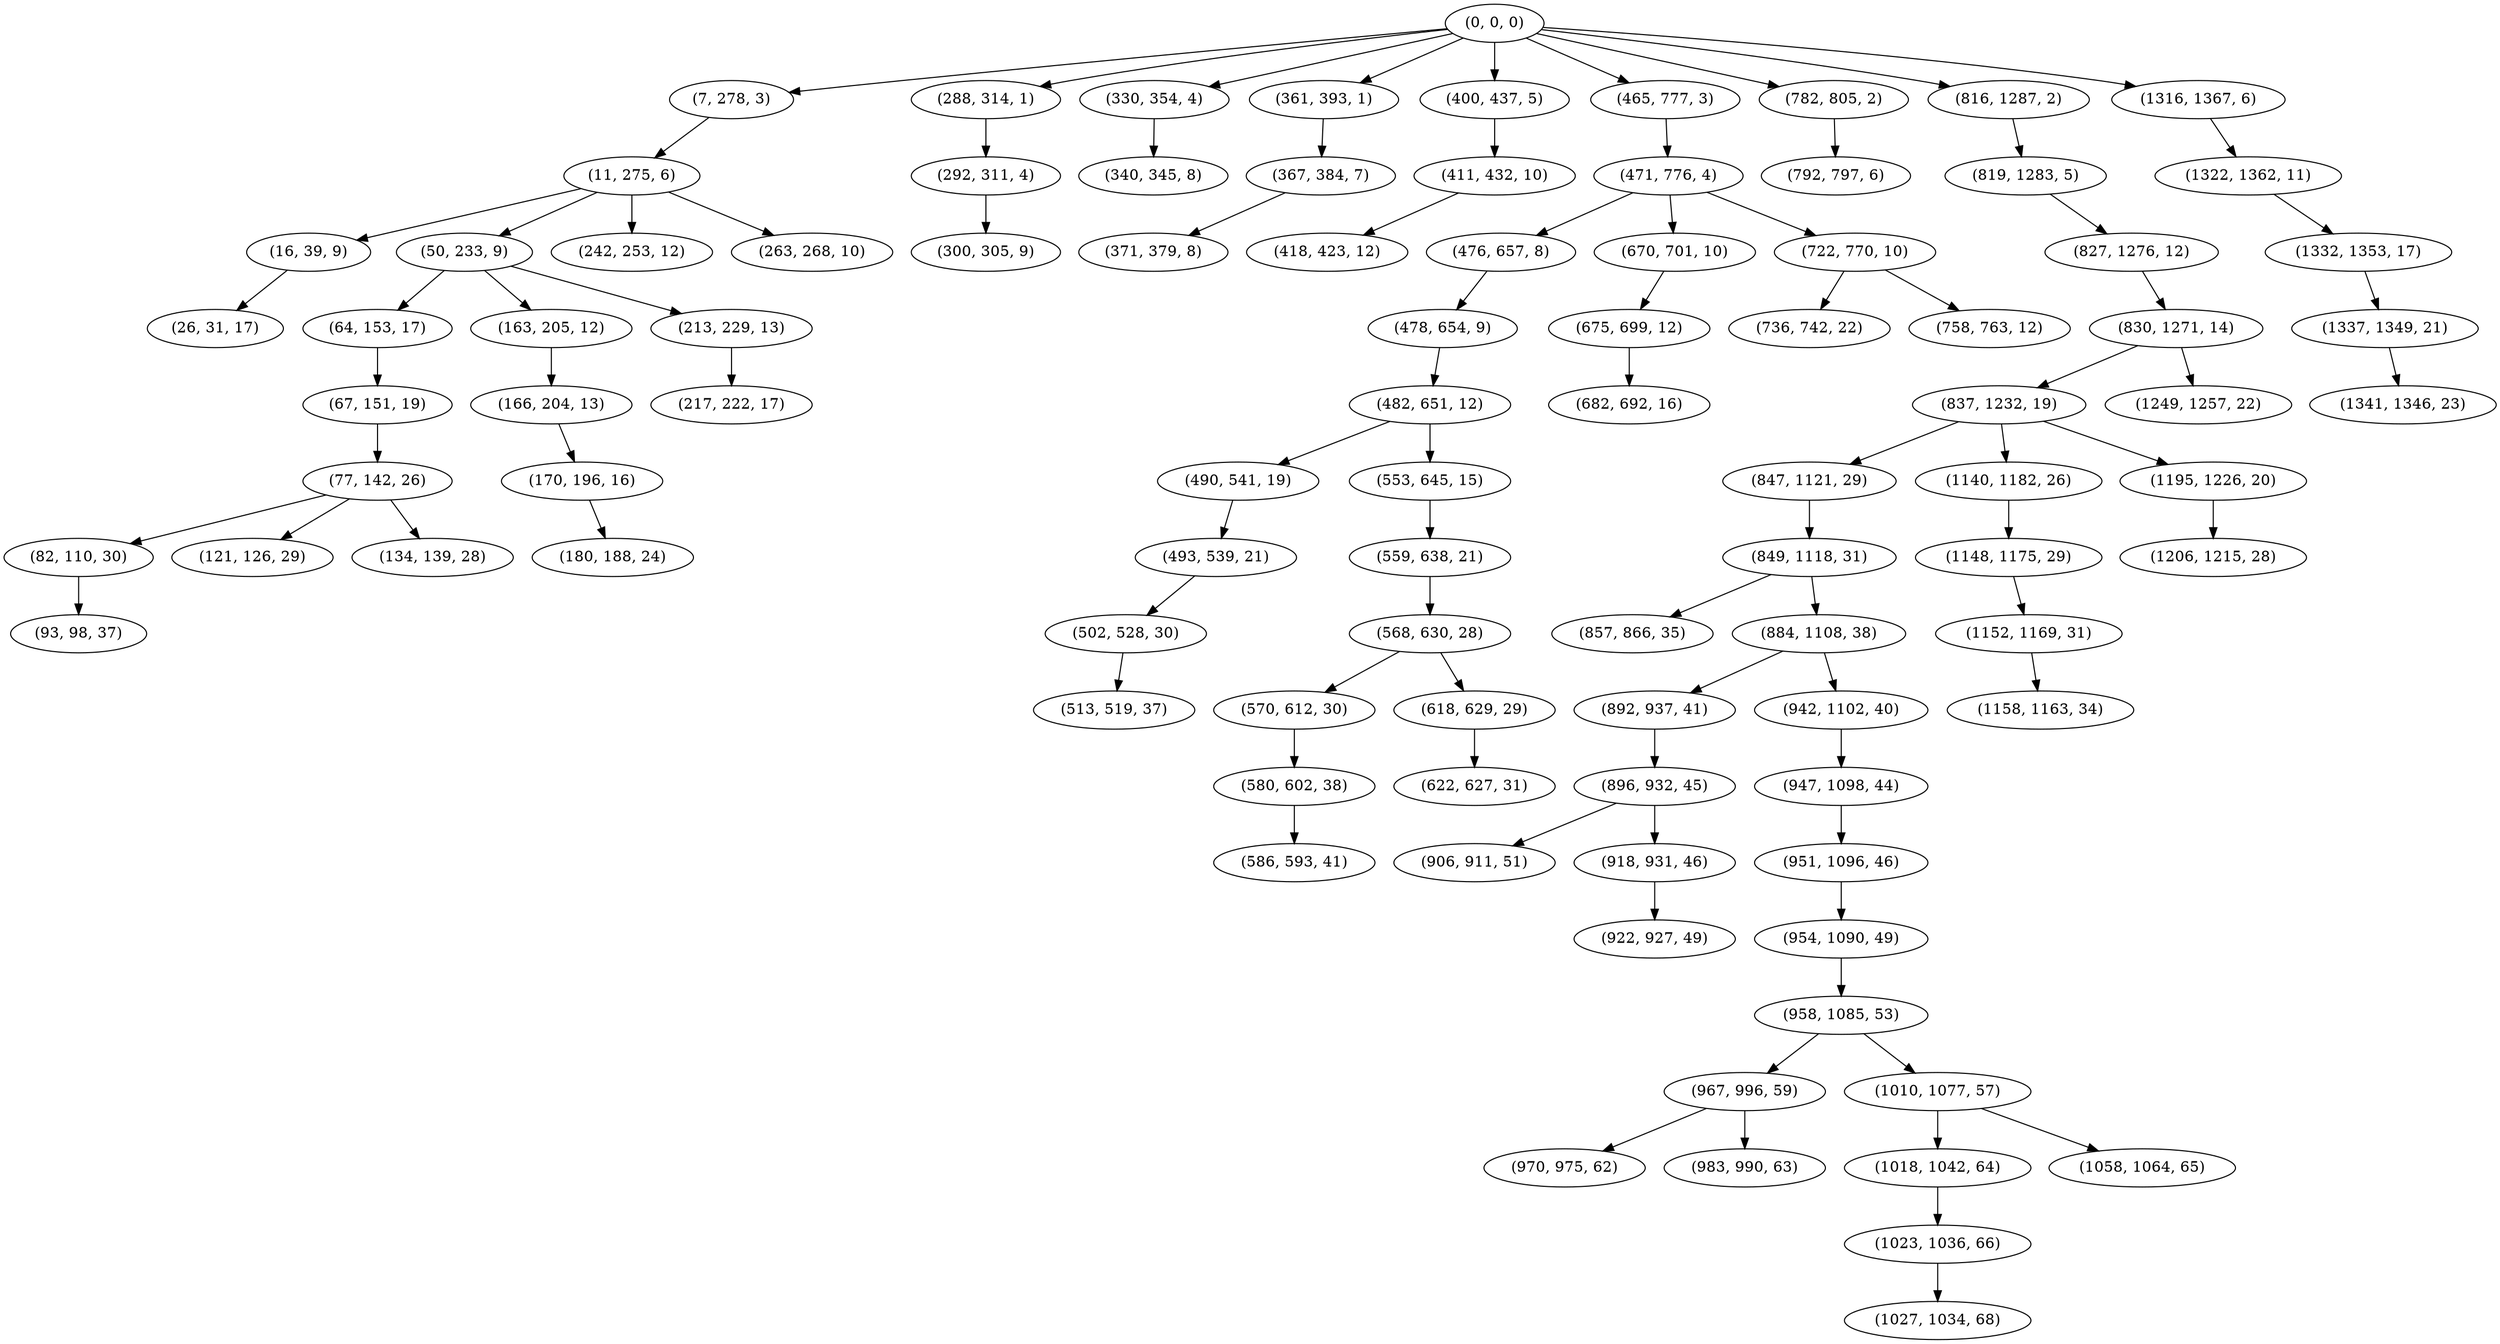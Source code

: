digraph tree {
    "(0, 0, 0)";
    "(7, 278, 3)";
    "(11, 275, 6)";
    "(16, 39, 9)";
    "(26, 31, 17)";
    "(50, 233, 9)";
    "(64, 153, 17)";
    "(67, 151, 19)";
    "(77, 142, 26)";
    "(82, 110, 30)";
    "(93, 98, 37)";
    "(121, 126, 29)";
    "(134, 139, 28)";
    "(163, 205, 12)";
    "(166, 204, 13)";
    "(170, 196, 16)";
    "(180, 188, 24)";
    "(213, 229, 13)";
    "(217, 222, 17)";
    "(242, 253, 12)";
    "(263, 268, 10)";
    "(288, 314, 1)";
    "(292, 311, 4)";
    "(300, 305, 9)";
    "(330, 354, 4)";
    "(340, 345, 8)";
    "(361, 393, 1)";
    "(367, 384, 7)";
    "(371, 379, 8)";
    "(400, 437, 5)";
    "(411, 432, 10)";
    "(418, 423, 12)";
    "(465, 777, 3)";
    "(471, 776, 4)";
    "(476, 657, 8)";
    "(478, 654, 9)";
    "(482, 651, 12)";
    "(490, 541, 19)";
    "(493, 539, 21)";
    "(502, 528, 30)";
    "(513, 519, 37)";
    "(553, 645, 15)";
    "(559, 638, 21)";
    "(568, 630, 28)";
    "(570, 612, 30)";
    "(580, 602, 38)";
    "(586, 593, 41)";
    "(618, 629, 29)";
    "(622, 627, 31)";
    "(670, 701, 10)";
    "(675, 699, 12)";
    "(682, 692, 16)";
    "(722, 770, 10)";
    "(736, 742, 22)";
    "(758, 763, 12)";
    "(782, 805, 2)";
    "(792, 797, 6)";
    "(816, 1287, 2)";
    "(819, 1283, 5)";
    "(827, 1276, 12)";
    "(830, 1271, 14)";
    "(837, 1232, 19)";
    "(847, 1121, 29)";
    "(849, 1118, 31)";
    "(857, 866, 35)";
    "(884, 1108, 38)";
    "(892, 937, 41)";
    "(896, 932, 45)";
    "(906, 911, 51)";
    "(918, 931, 46)";
    "(922, 927, 49)";
    "(942, 1102, 40)";
    "(947, 1098, 44)";
    "(951, 1096, 46)";
    "(954, 1090, 49)";
    "(958, 1085, 53)";
    "(967, 996, 59)";
    "(970, 975, 62)";
    "(983, 990, 63)";
    "(1010, 1077, 57)";
    "(1018, 1042, 64)";
    "(1023, 1036, 66)";
    "(1027, 1034, 68)";
    "(1058, 1064, 65)";
    "(1140, 1182, 26)";
    "(1148, 1175, 29)";
    "(1152, 1169, 31)";
    "(1158, 1163, 34)";
    "(1195, 1226, 20)";
    "(1206, 1215, 28)";
    "(1249, 1257, 22)";
    "(1316, 1367, 6)";
    "(1322, 1362, 11)";
    "(1332, 1353, 17)";
    "(1337, 1349, 21)";
    "(1341, 1346, 23)";
    "(0, 0, 0)" -> "(7, 278, 3)";
    "(0, 0, 0)" -> "(288, 314, 1)";
    "(0, 0, 0)" -> "(330, 354, 4)";
    "(0, 0, 0)" -> "(361, 393, 1)";
    "(0, 0, 0)" -> "(400, 437, 5)";
    "(0, 0, 0)" -> "(465, 777, 3)";
    "(0, 0, 0)" -> "(782, 805, 2)";
    "(0, 0, 0)" -> "(816, 1287, 2)";
    "(0, 0, 0)" -> "(1316, 1367, 6)";
    "(7, 278, 3)" -> "(11, 275, 6)";
    "(11, 275, 6)" -> "(16, 39, 9)";
    "(11, 275, 6)" -> "(50, 233, 9)";
    "(11, 275, 6)" -> "(242, 253, 12)";
    "(11, 275, 6)" -> "(263, 268, 10)";
    "(16, 39, 9)" -> "(26, 31, 17)";
    "(50, 233, 9)" -> "(64, 153, 17)";
    "(50, 233, 9)" -> "(163, 205, 12)";
    "(50, 233, 9)" -> "(213, 229, 13)";
    "(64, 153, 17)" -> "(67, 151, 19)";
    "(67, 151, 19)" -> "(77, 142, 26)";
    "(77, 142, 26)" -> "(82, 110, 30)";
    "(77, 142, 26)" -> "(121, 126, 29)";
    "(77, 142, 26)" -> "(134, 139, 28)";
    "(82, 110, 30)" -> "(93, 98, 37)";
    "(163, 205, 12)" -> "(166, 204, 13)";
    "(166, 204, 13)" -> "(170, 196, 16)";
    "(170, 196, 16)" -> "(180, 188, 24)";
    "(213, 229, 13)" -> "(217, 222, 17)";
    "(288, 314, 1)" -> "(292, 311, 4)";
    "(292, 311, 4)" -> "(300, 305, 9)";
    "(330, 354, 4)" -> "(340, 345, 8)";
    "(361, 393, 1)" -> "(367, 384, 7)";
    "(367, 384, 7)" -> "(371, 379, 8)";
    "(400, 437, 5)" -> "(411, 432, 10)";
    "(411, 432, 10)" -> "(418, 423, 12)";
    "(465, 777, 3)" -> "(471, 776, 4)";
    "(471, 776, 4)" -> "(476, 657, 8)";
    "(471, 776, 4)" -> "(670, 701, 10)";
    "(471, 776, 4)" -> "(722, 770, 10)";
    "(476, 657, 8)" -> "(478, 654, 9)";
    "(478, 654, 9)" -> "(482, 651, 12)";
    "(482, 651, 12)" -> "(490, 541, 19)";
    "(482, 651, 12)" -> "(553, 645, 15)";
    "(490, 541, 19)" -> "(493, 539, 21)";
    "(493, 539, 21)" -> "(502, 528, 30)";
    "(502, 528, 30)" -> "(513, 519, 37)";
    "(553, 645, 15)" -> "(559, 638, 21)";
    "(559, 638, 21)" -> "(568, 630, 28)";
    "(568, 630, 28)" -> "(570, 612, 30)";
    "(568, 630, 28)" -> "(618, 629, 29)";
    "(570, 612, 30)" -> "(580, 602, 38)";
    "(580, 602, 38)" -> "(586, 593, 41)";
    "(618, 629, 29)" -> "(622, 627, 31)";
    "(670, 701, 10)" -> "(675, 699, 12)";
    "(675, 699, 12)" -> "(682, 692, 16)";
    "(722, 770, 10)" -> "(736, 742, 22)";
    "(722, 770, 10)" -> "(758, 763, 12)";
    "(782, 805, 2)" -> "(792, 797, 6)";
    "(816, 1287, 2)" -> "(819, 1283, 5)";
    "(819, 1283, 5)" -> "(827, 1276, 12)";
    "(827, 1276, 12)" -> "(830, 1271, 14)";
    "(830, 1271, 14)" -> "(837, 1232, 19)";
    "(830, 1271, 14)" -> "(1249, 1257, 22)";
    "(837, 1232, 19)" -> "(847, 1121, 29)";
    "(837, 1232, 19)" -> "(1140, 1182, 26)";
    "(837, 1232, 19)" -> "(1195, 1226, 20)";
    "(847, 1121, 29)" -> "(849, 1118, 31)";
    "(849, 1118, 31)" -> "(857, 866, 35)";
    "(849, 1118, 31)" -> "(884, 1108, 38)";
    "(884, 1108, 38)" -> "(892, 937, 41)";
    "(884, 1108, 38)" -> "(942, 1102, 40)";
    "(892, 937, 41)" -> "(896, 932, 45)";
    "(896, 932, 45)" -> "(906, 911, 51)";
    "(896, 932, 45)" -> "(918, 931, 46)";
    "(918, 931, 46)" -> "(922, 927, 49)";
    "(942, 1102, 40)" -> "(947, 1098, 44)";
    "(947, 1098, 44)" -> "(951, 1096, 46)";
    "(951, 1096, 46)" -> "(954, 1090, 49)";
    "(954, 1090, 49)" -> "(958, 1085, 53)";
    "(958, 1085, 53)" -> "(967, 996, 59)";
    "(958, 1085, 53)" -> "(1010, 1077, 57)";
    "(967, 996, 59)" -> "(970, 975, 62)";
    "(967, 996, 59)" -> "(983, 990, 63)";
    "(1010, 1077, 57)" -> "(1018, 1042, 64)";
    "(1010, 1077, 57)" -> "(1058, 1064, 65)";
    "(1018, 1042, 64)" -> "(1023, 1036, 66)";
    "(1023, 1036, 66)" -> "(1027, 1034, 68)";
    "(1140, 1182, 26)" -> "(1148, 1175, 29)";
    "(1148, 1175, 29)" -> "(1152, 1169, 31)";
    "(1152, 1169, 31)" -> "(1158, 1163, 34)";
    "(1195, 1226, 20)" -> "(1206, 1215, 28)";
    "(1316, 1367, 6)" -> "(1322, 1362, 11)";
    "(1322, 1362, 11)" -> "(1332, 1353, 17)";
    "(1332, 1353, 17)" -> "(1337, 1349, 21)";
    "(1337, 1349, 21)" -> "(1341, 1346, 23)";
}
